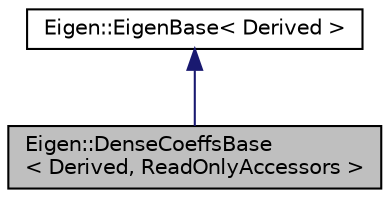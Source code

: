 digraph "Eigen::DenseCoeffsBase&lt; Derived, ReadOnlyAccessors &gt;"
{
  edge [fontname="Helvetica",fontsize="10",labelfontname="Helvetica",labelfontsize="10"];
  node [fontname="Helvetica",fontsize="10",shape=record];
  Node1 [label="Eigen::DenseCoeffsBase\l\< Derived, ReadOnlyAccessors \>",height=0.2,width=0.4,color="black", fillcolor="grey75", style="filled", fontcolor="black"];
  Node2 -> Node1 [dir="back",color="midnightblue",fontsize="10",style="solid",fontname="Helvetica"];
  Node2 [label="Eigen::EigenBase\< Derived \>",height=0.2,width=0.4,color="black", fillcolor="white", style="filled",URL="$struct_eigen_1_1_eigen_base.html"];
}
